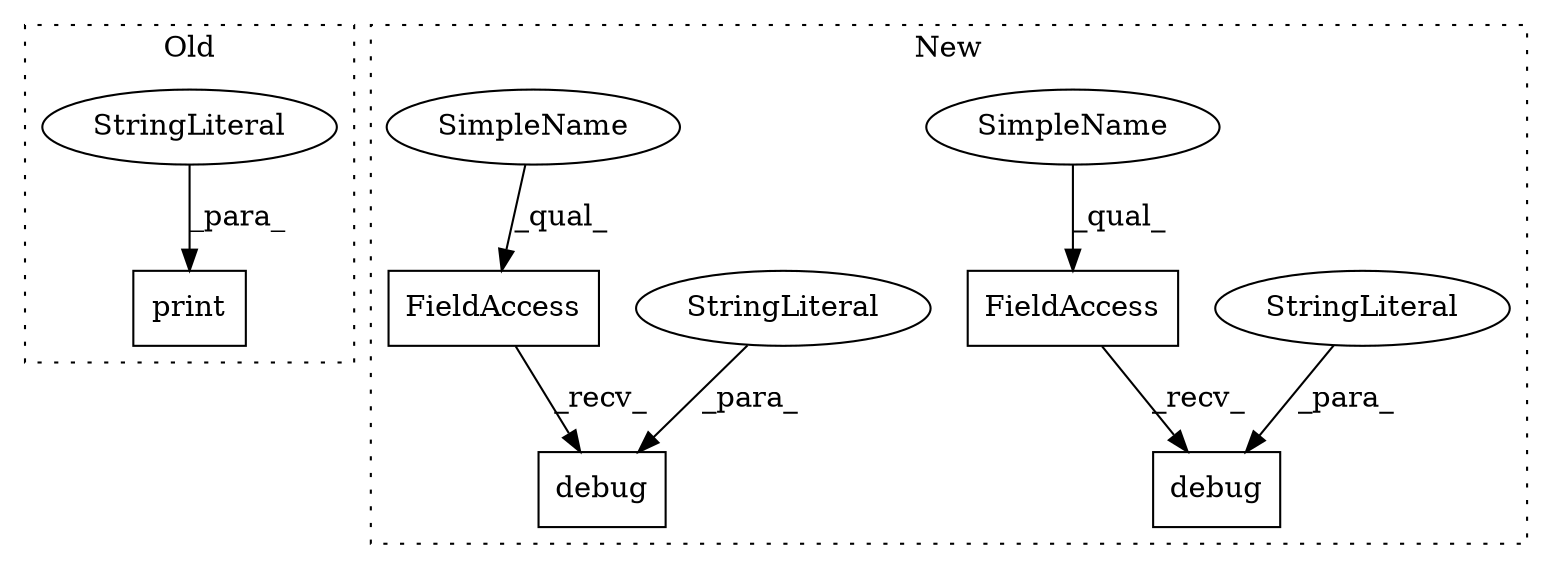 digraph G {
subgraph cluster0 {
1 [label="print" a="32" s="10049,10184" l="6,1" shape="box"];
3 [label="StringLiteral" a="45" s="10055" l="129" shape="ellipse"];
label = "Old";
style="dotted";
}
subgraph cluster1 {
2 [label="debug" a="32" s="10163,10298" l="6,1" shape="box"];
4 [label="StringLiteral" a="45" s="10169" l="129" shape="ellipse"];
5 [label="FieldAccess" a="22" s="10144" l="18" shape="box"];
6 [label="FieldAccess" a="22" s="9993" l="18" shape="box"];
7 [label="debug" a="32" s="10012,10137" l="6,1" shape="box"];
8 [label="StringLiteral" a="45" s="10018" l="119" shape="ellipse"];
9 [label="SimpleName" a="42" s="9993" l="10" shape="ellipse"];
10 [label="SimpleName" a="42" s="10144" l="10" shape="ellipse"];
label = "New";
style="dotted";
}
3 -> 1 [label="_para_"];
4 -> 2 [label="_para_"];
5 -> 2 [label="_recv_"];
6 -> 7 [label="_recv_"];
8 -> 7 [label="_para_"];
9 -> 6 [label="_qual_"];
10 -> 5 [label="_qual_"];
}